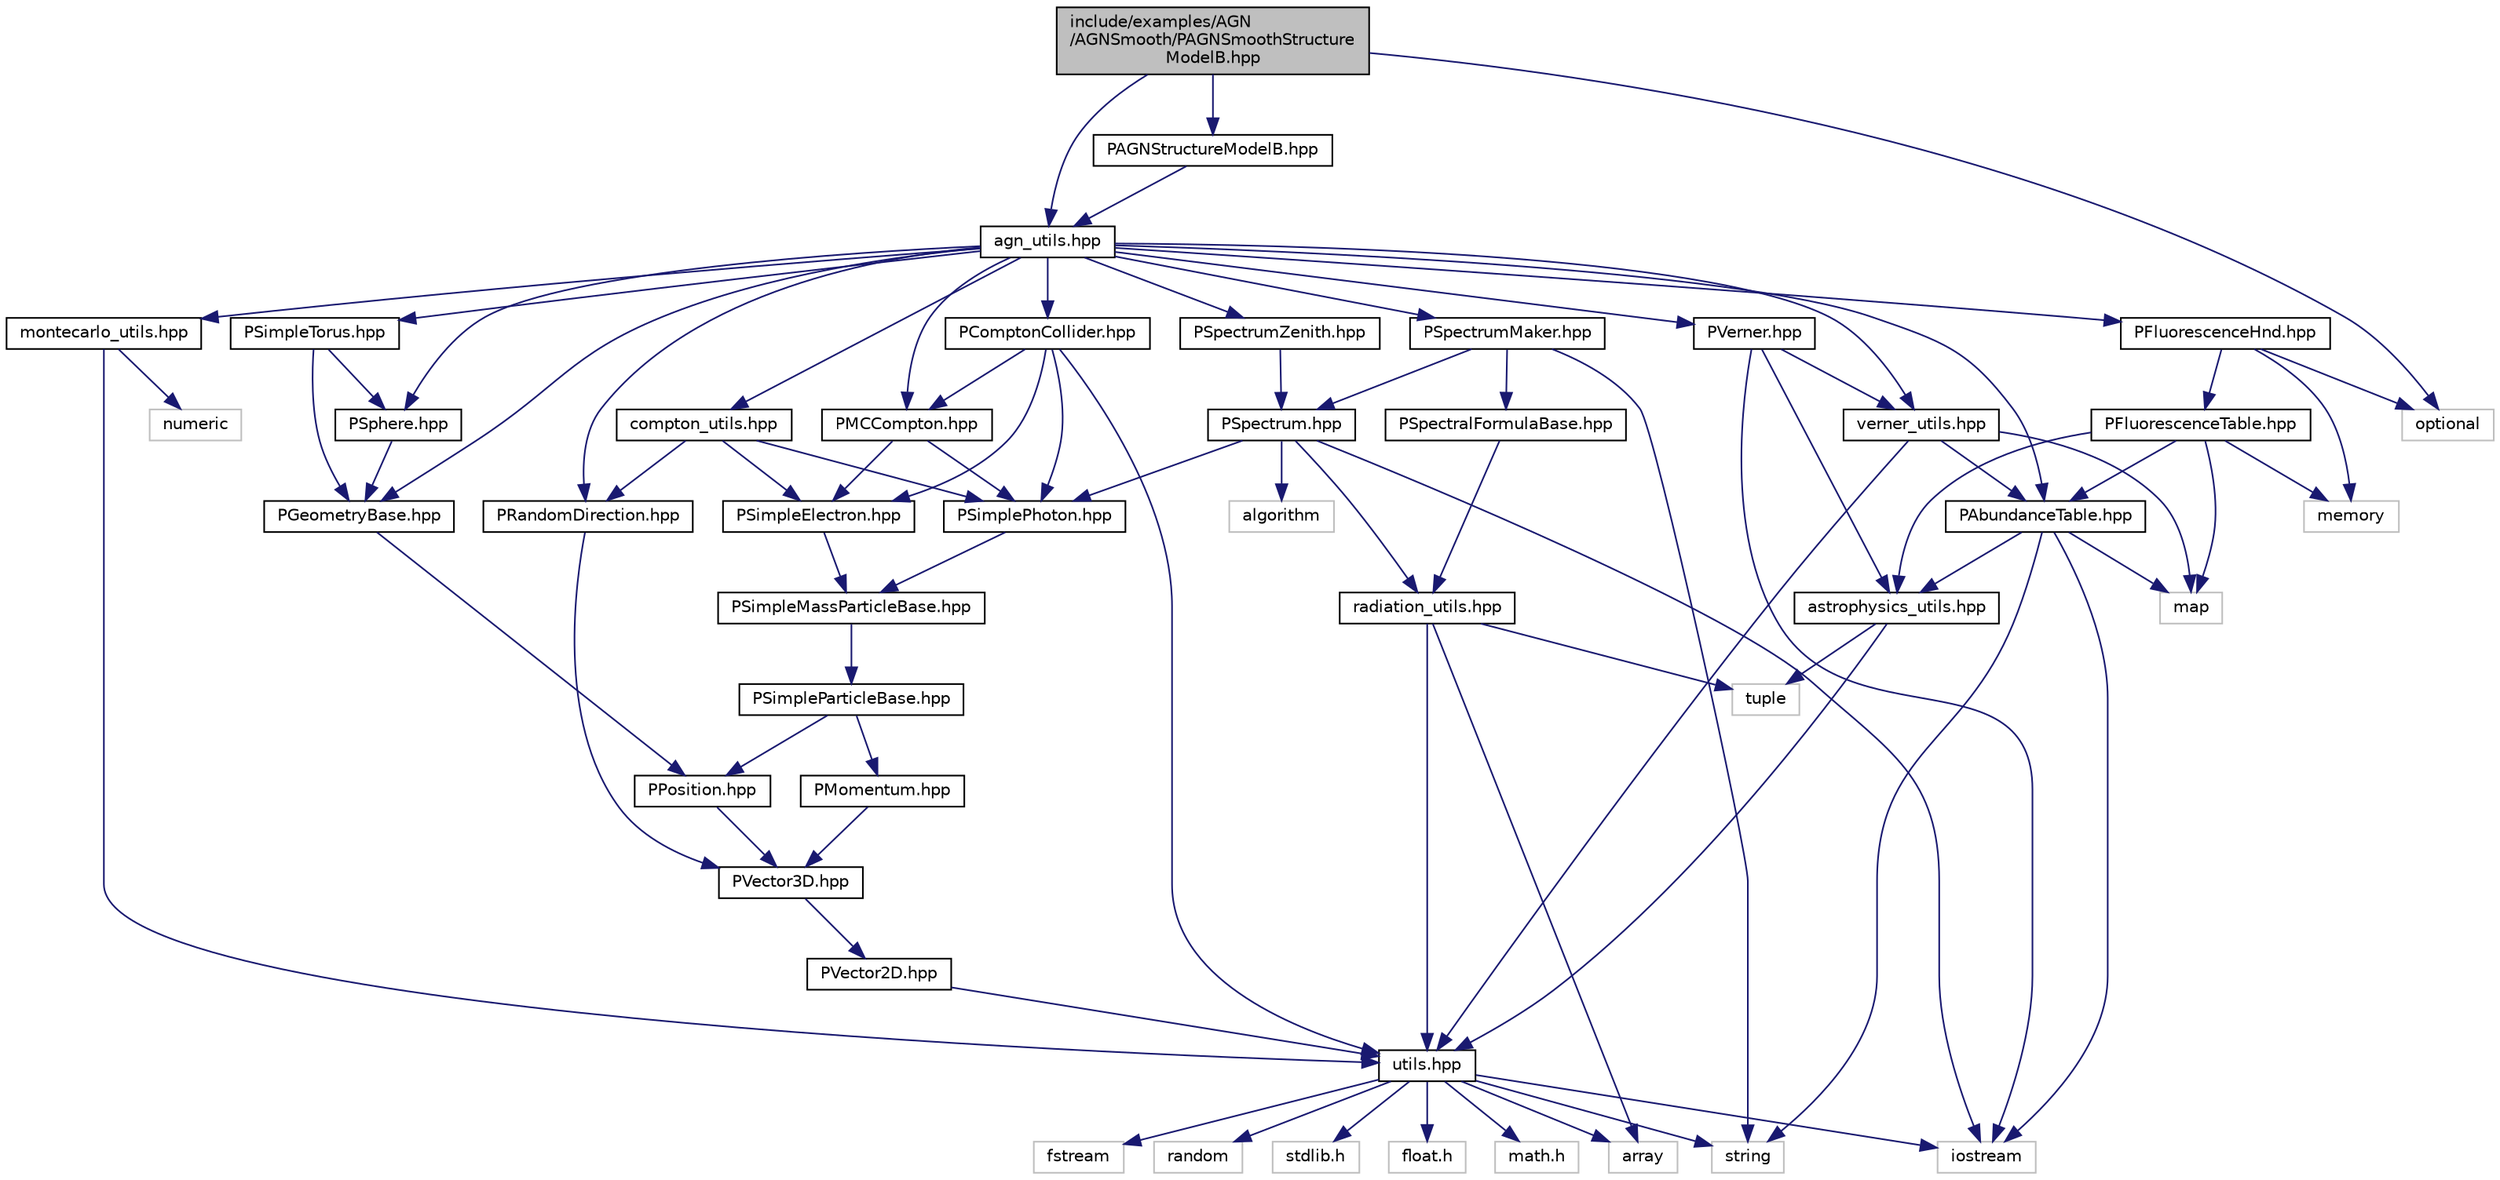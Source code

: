 digraph "include/examples/AGN/AGNSmooth/PAGNSmoothStructureModelB.hpp"
{
 // LATEX_PDF_SIZE
  edge [fontname="Helvetica",fontsize="10",labelfontname="Helvetica",labelfontsize="10"];
  node [fontname="Helvetica",fontsize="10",shape=record];
  Node1 [label="include/examples/AGN\l/AGNSmooth/PAGNSmoothStructure\lModelB.hpp",height=0.2,width=0.4,color="black", fillcolor="grey75", style="filled", fontcolor="black",tooltip="This file contains the declaration of the PSimpleAGNStrucure model abstract base class."];
  Node1 -> Node2 [color="midnightblue",fontsize="10",style="solid"];
  Node2 [label="agn_utils.hpp",height=0.2,width=0.4,color="black", fillcolor="white", style="filled",URL="$agn__utils_8hpp.html",tooltip="This file contains all the utilities needed by the agn x-ray spectrum models, provided in this applic..."];
  Node2 -> Node3 [color="midnightblue",fontsize="10",style="solid"];
  Node3 [label="PSpectrumMaker.hpp",height=0.2,width=0.4,color="black", fillcolor="white", style="filled",URL="$_p_spectrum_maker_8hpp.html",tooltip=" "];
  Node3 -> Node4 [color="midnightblue",fontsize="10",style="solid"];
  Node4 [label="PSpectrum.hpp",height=0.2,width=0.4,color="black", fillcolor="white", style="filled",URL="$_p_spectrum_8hpp.html",tooltip=" "];
  Node4 -> Node5 [color="midnightblue",fontsize="10",style="solid"];
  Node5 [label="radiation_utils.hpp",height=0.2,width=0.4,color="black", fillcolor="white", style="filled",URL="$radiation__utils_8hpp.html",tooltip=" "];
  Node5 -> Node6 [color="midnightblue",fontsize="10",style="solid"];
  Node6 [label="utils.hpp",height=0.2,width=0.4,color="black", fillcolor="white", style="filled",URL="$utils_8hpp.html",tooltip=" "];
  Node6 -> Node7 [color="midnightblue",fontsize="10",style="solid"];
  Node7 [label="stdlib.h",height=0.2,width=0.4,color="grey75", fillcolor="white", style="filled",tooltip=" "];
  Node6 -> Node8 [color="midnightblue",fontsize="10",style="solid"];
  Node8 [label="float.h",height=0.2,width=0.4,color="grey75", fillcolor="white", style="filled",tooltip=" "];
  Node6 -> Node9 [color="midnightblue",fontsize="10",style="solid"];
  Node9 [label="math.h",height=0.2,width=0.4,color="grey75", fillcolor="white", style="filled",tooltip=" "];
  Node6 -> Node10 [color="midnightblue",fontsize="10",style="solid"];
  Node10 [label="string",height=0.2,width=0.4,color="grey75", fillcolor="white", style="filled",tooltip=" "];
  Node6 -> Node11 [color="midnightblue",fontsize="10",style="solid"];
  Node11 [label="iostream",height=0.2,width=0.4,color="grey75", fillcolor="white", style="filled",tooltip=" "];
  Node6 -> Node12 [color="midnightblue",fontsize="10",style="solid"];
  Node12 [label="fstream",height=0.2,width=0.4,color="grey75", fillcolor="white", style="filled",tooltip=" "];
  Node6 -> Node13 [color="midnightblue",fontsize="10",style="solid"];
  Node13 [label="array",height=0.2,width=0.4,color="grey75", fillcolor="white", style="filled",tooltip=" "];
  Node6 -> Node14 [color="midnightblue",fontsize="10",style="solid"];
  Node14 [label="random",height=0.2,width=0.4,color="grey75", fillcolor="white", style="filled",tooltip=" "];
  Node5 -> Node13 [color="midnightblue",fontsize="10",style="solid"];
  Node5 -> Node15 [color="midnightblue",fontsize="10",style="solid"];
  Node15 [label="tuple",height=0.2,width=0.4,color="grey75", fillcolor="white", style="filled",tooltip=" "];
  Node4 -> Node11 [color="midnightblue",fontsize="10",style="solid"];
  Node4 -> Node16 [color="midnightblue",fontsize="10",style="solid"];
  Node16 [label="algorithm",height=0.2,width=0.4,color="grey75", fillcolor="white", style="filled",tooltip=" "];
  Node4 -> Node17 [color="midnightblue",fontsize="10",style="solid"];
  Node17 [label="PSimplePhoton.hpp",height=0.2,width=0.4,color="black", fillcolor="white", style="filled",URL="$_p_simple_photon_8hpp.html",tooltip=" "];
  Node17 -> Node18 [color="midnightblue",fontsize="10",style="solid"];
  Node18 [label="PSimpleMassParticleBase.hpp",height=0.2,width=0.4,color="black", fillcolor="white", style="filled",URL="$_p_simple_mass_particle_base_8hpp.html",tooltip=" "];
  Node18 -> Node19 [color="midnightblue",fontsize="10",style="solid"];
  Node19 [label="PSimpleParticleBase.hpp",height=0.2,width=0.4,color="black", fillcolor="white", style="filled",URL="$_p_simple_particle_base_8hpp.html",tooltip=" "];
  Node19 -> Node20 [color="midnightblue",fontsize="10",style="solid"];
  Node20 [label="PPosition.hpp",height=0.2,width=0.4,color="black", fillcolor="white", style="filled",URL="$_p_position_8hpp.html",tooltip=" "];
  Node20 -> Node21 [color="midnightblue",fontsize="10",style="solid"];
  Node21 [label="PVector3D.hpp",height=0.2,width=0.4,color="black", fillcolor="white", style="filled",URL="$_p_vector3_d_8hpp.html",tooltip=" "];
  Node21 -> Node22 [color="midnightblue",fontsize="10",style="solid"];
  Node22 [label="PVector2D.hpp",height=0.2,width=0.4,color="black", fillcolor="white", style="filled",URL="$_p_vector2_d_8hpp.html",tooltip=" "];
  Node22 -> Node6 [color="midnightblue",fontsize="10",style="solid"];
  Node19 -> Node23 [color="midnightblue",fontsize="10",style="solid"];
  Node23 [label="PMomentum.hpp",height=0.2,width=0.4,color="black", fillcolor="white", style="filled",URL="$_p_momentum_8hpp.html",tooltip=" "];
  Node23 -> Node21 [color="midnightblue",fontsize="10",style="solid"];
  Node3 -> Node24 [color="midnightblue",fontsize="10",style="solid"];
  Node24 [label="PSpectralFormulaBase.hpp",height=0.2,width=0.4,color="black", fillcolor="white", style="filled",URL="$_p_spectral_formula_base_8hpp.html",tooltip=" "];
  Node24 -> Node5 [color="midnightblue",fontsize="10",style="solid"];
  Node3 -> Node10 [color="midnightblue",fontsize="10",style="solid"];
  Node2 -> Node25 [color="midnightblue",fontsize="10",style="solid"];
  Node25 [label="PGeometryBase.hpp",height=0.2,width=0.4,color="black", fillcolor="white", style="filled",URL="$_p_geometry_base_8hpp.html",tooltip=" "];
  Node25 -> Node20 [color="midnightblue",fontsize="10",style="solid"];
  Node2 -> Node26 [color="midnightblue",fontsize="10",style="solid"];
  Node26 [label="PSphere.hpp",height=0.2,width=0.4,color="black", fillcolor="white", style="filled",URL="$_p_sphere_8hpp.html",tooltip=" "];
  Node26 -> Node25 [color="midnightblue",fontsize="10",style="solid"];
  Node2 -> Node27 [color="midnightblue",fontsize="10",style="solid"];
  Node27 [label="PSimpleTorus.hpp",height=0.2,width=0.4,color="black", fillcolor="white", style="filled",URL="$_p_simple_torus_8hpp.html",tooltip=" "];
  Node27 -> Node25 [color="midnightblue",fontsize="10",style="solid"];
  Node27 -> Node26 [color="midnightblue",fontsize="10",style="solid"];
  Node2 -> Node28 [color="midnightblue",fontsize="10",style="solid"];
  Node28 [label="PAbundanceTable.hpp",height=0.2,width=0.4,color="black", fillcolor="white", style="filled",URL="$_p_abundance_table_8hpp.html",tooltip=" "];
  Node28 -> Node29 [color="midnightblue",fontsize="10",style="solid"];
  Node29 [label="astrophysics_utils.hpp",height=0.2,width=0.4,color="black", fillcolor="white", style="filled",URL="$astrophysics__utils_8hpp.html",tooltip=" "];
  Node29 -> Node6 [color="midnightblue",fontsize="10",style="solid"];
  Node29 -> Node15 [color="midnightblue",fontsize="10",style="solid"];
  Node28 -> Node30 [color="midnightblue",fontsize="10",style="solid"];
  Node30 [label="map",height=0.2,width=0.4,color="grey75", fillcolor="white", style="filled",tooltip=" "];
  Node28 -> Node11 [color="midnightblue",fontsize="10",style="solid"];
  Node28 -> Node10 [color="midnightblue",fontsize="10",style="solid"];
  Node2 -> Node31 [color="midnightblue",fontsize="10",style="solid"];
  Node31 [label="PFluorescenceHnd.hpp",height=0.2,width=0.4,color="black", fillcolor="white", style="filled",URL="$_p_fluorescence_hnd_8hpp.html",tooltip=" "];
  Node31 -> Node32 [color="midnightblue",fontsize="10",style="solid"];
  Node32 [label="PFluorescenceTable.hpp",height=0.2,width=0.4,color="black", fillcolor="white", style="filled",URL="$_p_fluorescence_table_8hpp.html",tooltip=" "];
  Node32 -> Node29 [color="midnightblue",fontsize="10",style="solid"];
  Node32 -> Node30 [color="midnightblue",fontsize="10",style="solid"];
  Node32 -> Node33 [color="midnightblue",fontsize="10",style="solid"];
  Node33 [label="memory",height=0.2,width=0.4,color="grey75", fillcolor="white", style="filled",tooltip=" "];
  Node32 -> Node28 [color="midnightblue",fontsize="10",style="solid"];
  Node31 -> Node33 [color="midnightblue",fontsize="10",style="solid"];
  Node31 -> Node34 [color="midnightblue",fontsize="10",style="solid"];
  Node34 [label="optional",height=0.2,width=0.4,color="grey75", fillcolor="white", style="filled",tooltip=" "];
  Node2 -> Node35 [color="midnightblue",fontsize="10",style="solid"];
  Node35 [label="PVerner.hpp",height=0.2,width=0.4,color="black", fillcolor="white", style="filled",URL="$_p_verner_8hpp.html",tooltip=" "];
  Node35 -> Node29 [color="midnightblue",fontsize="10",style="solid"];
  Node35 -> Node11 [color="midnightblue",fontsize="10",style="solid"];
  Node35 -> Node36 [color="midnightblue",fontsize="10",style="solid"];
  Node36 [label="verner_utils.hpp",height=0.2,width=0.4,color="black", fillcolor="white", style="filled",URL="$verner__utils_8hpp.html",tooltip=" "];
  Node36 -> Node6 [color="midnightblue",fontsize="10",style="solid"];
  Node36 -> Node30 [color="midnightblue",fontsize="10",style="solid"];
  Node36 -> Node28 [color="midnightblue",fontsize="10",style="solid"];
  Node2 -> Node37 [color="midnightblue",fontsize="10",style="solid"];
  Node37 [label="PComptonCollider.hpp",height=0.2,width=0.4,color="black", fillcolor="white", style="filled",URL="$_p_compton_collider_8hpp.html",tooltip=" "];
  Node37 -> Node6 [color="midnightblue",fontsize="10",style="solid"];
  Node37 -> Node17 [color="midnightblue",fontsize="10",style="solid"];
  Node37 -> Node38 [color="midnightblue",fontsize="10",style="solid"];
  Node38 [label="PSimpleElectron.hpp",height=0.2,width=0.4,color="black", fillcolor="white", style="filled",URL="$_p_simple_electron_8hpp.html",tooltip=" "];
  Node38 -> Node18 [color="midnightblue",fontsize="10",style="solid"];
  Node37 -> Node39 [color="midnightblue",fontsize="10",style="solid"];
  Node39 [label="PMCCompton.hpp",height=0.2,width=0.4,color="black", fillcolor="white", style="filled",URL="$_p_m_c_compton_8hpp.html",tooltip=" "];
  Node39 -> Node38 [color="midnightblue",fontsize="10",style="solid"];
  Node39 -> Node17 [color="midnightblue",fontsize="10",style="solid"];
  Node2 -> Node39 [color="midnightblue",fontsize="10",style="solid"];
  Node2 -> Node40 [color="midnightblue",fontsize="10",style="solid"];
  Node40 [label="PRandomDirection.hpp",height=0.2,width=0.4,color="black", fillcolor="white", style="filled",URL="$_p_random_direction_8hpp.html",tooltip=" "];
  Node40 -> Node21 [color="midnightblue",fontsize="10",style="solid"];
  Node2 -> Node41 [color="midnightblue",fontsize="10",style="solid"];
  Node41 [label="compton_utils.hpp",height=0.2,width=0.4,color="black", fillcolor="white", style="filled",URL="$compton__utils_8hpp.html",tooltip=" "];
  Node41 -> Node38 [color="midnightblue",fontsize="10",style="solid"];
  Node41 -> Node17 [color="midnightblue",fontsize="10",style="solid"];
  Node41 -> Node40 [color="midnightblue",fontsize="10",style="solid"];
  Node2 -> Node42 [color="midnightblue",fontsize="10",style="solid"];
  Node42 [label="montecarlo_utils.hpp",height=0.2,width=0.4,color="black", fillcolor="white", style="filled",URL="$montecarlo__utils_8hpp.html",tooltip=" "];
  Node42 -> Node6 [color="midnightblue",fontsize="10",style="solid"];
  Node42 -> Node43 [color="midnightblue",fontsize="10",style="solid"];
  Node43 [label="numeric",height=0.2,width=0.4,color="grey75", fillcolor="white", style="filled",tooltip=" "];
  Node2 -> Node44 [color="midnightblue",fontsize="10",style="solid"];
  Node44 [label="PSpectrumZenith.hpp",height=0.2,width=0.4,color="black", fillcolor="white", style="filled",URL="$_p_spectrum_zenith_8hpp.html",tooltip=" "];
  Node44 -> Node4 [color="midnightblue",fontsize="10",style="solid"];
  Node2 -> Node36 [color="midnightblue",fontsize="10",style="solid"];
  Node1 -> Node34 [color="midnightblue",fontsize="10",style="solid"];
  Node1 -> Node45 [color="midnightblue",fontsize="10",style="solid"];
  Node45 [label="PAGNStructureModelB.hpp",height=0.2,width=0.4,color="black", fillcolor="white", style="filled",URL="$_p_a_g_n_structure_model_b_8hpp.html",tooltip=" "];
  Node45 -> Node2 [color="midnightblue",fontsize="10",style="solid"];
}
